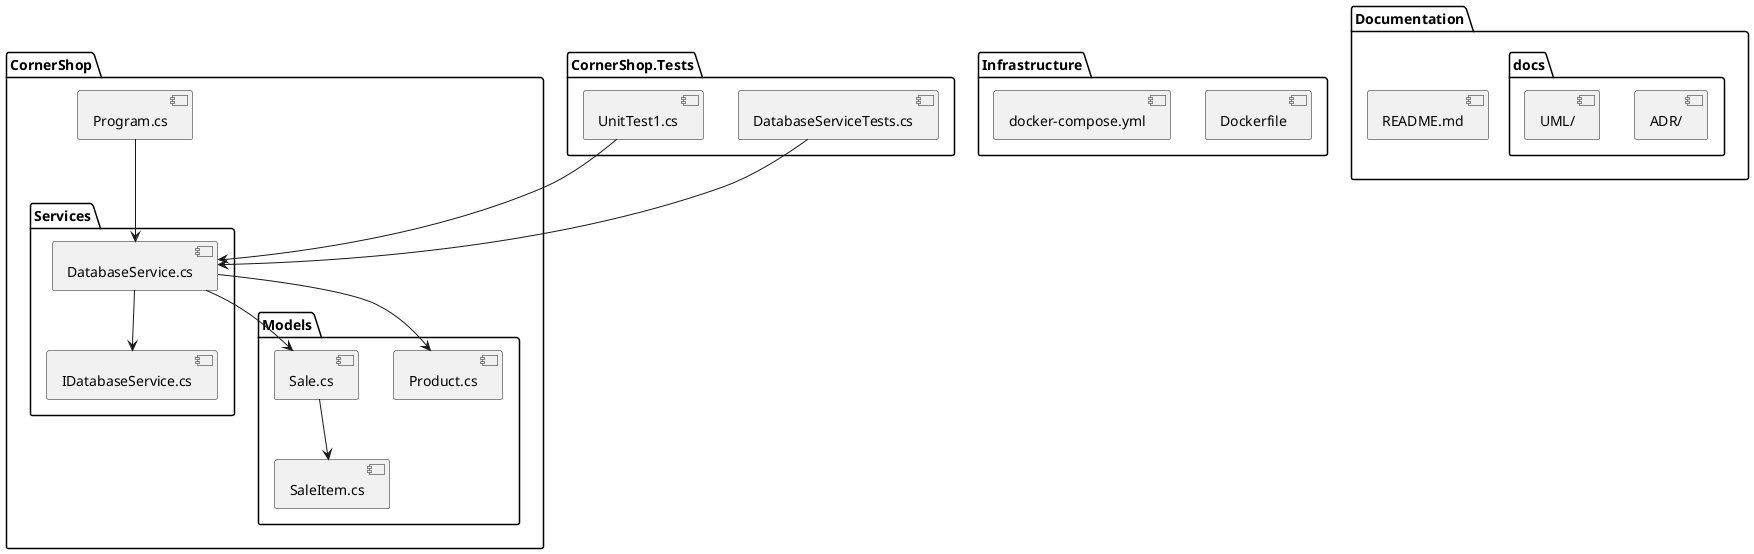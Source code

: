 @startuml Development View

package "CornerShop" {
    [Program.cs]
    package "Models" {
        [Product.cs]
        [Sale.cs]
        [SaleItem.cs]
    }
    
    package "Services" {
        [DatabaseService.cs]
        [IDatabaseService.cs]
    }
}

package "CornerShop.Tests" {
    [DatabaseServiceTests.cs]
    [UnitTest1.cs]
}

package "Infrastructure" {
    [Dockerfile]
    [docker-compose.yml]
}

package "Documentation" {
    [README.md]
    package "docs" {
        [ADR/]
        [UML/]
    }
}

[Program.cs] --> [DatabaseService.cs]
[DatabaseService.cs] --> [IDatabaseService.cs]
[DatabaseService.cs] --> [Product.cs]
[DatabaseService.cs] --> [Sale.cs]
[Sale.cs] --> [SaleItem.cs]
[DatabaseServiceTests.cs] --> [DatabaseService.cs]
[UnitTest1.cs] --> [DatabaseService.cs]

@enduml 